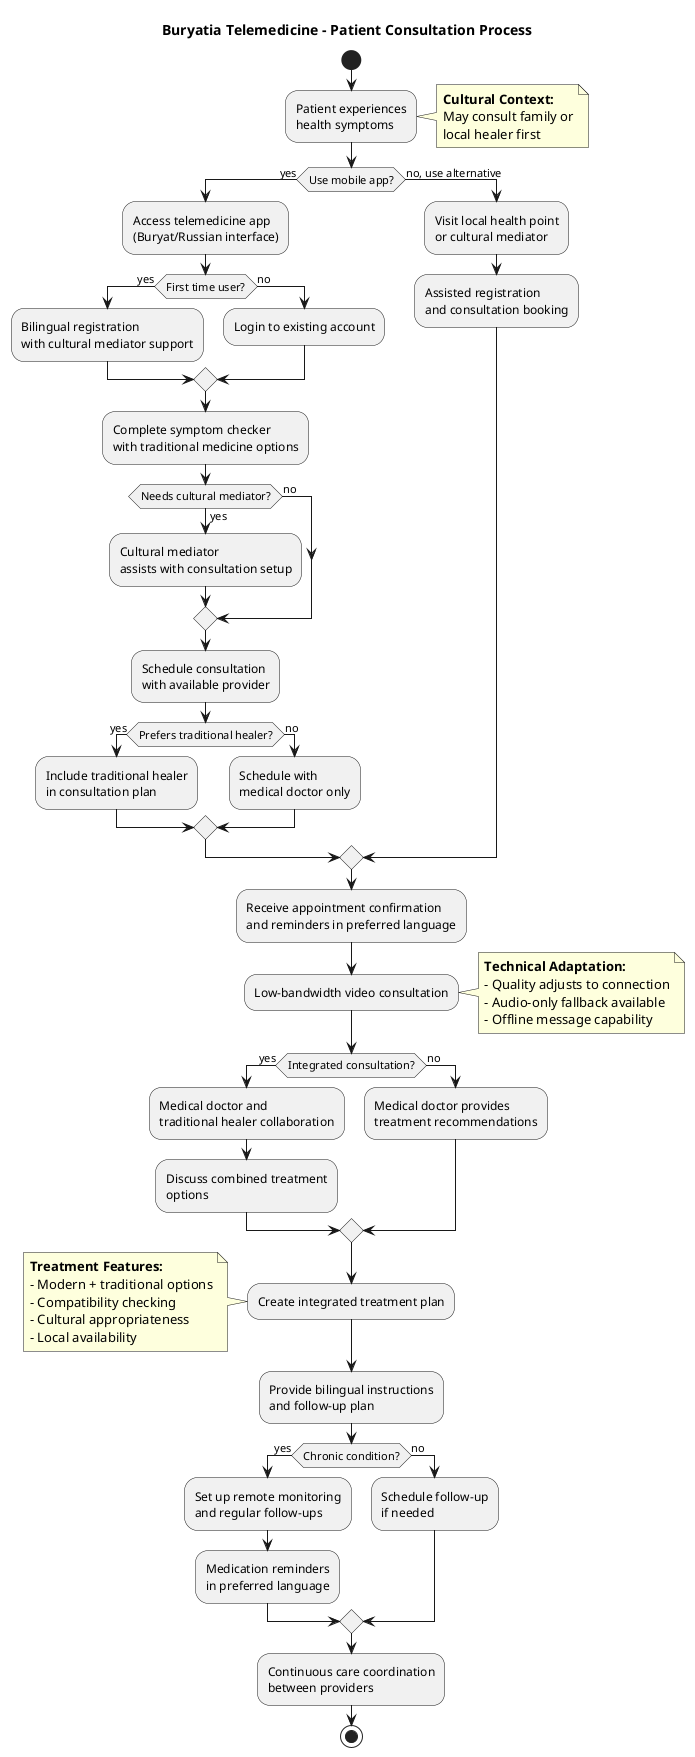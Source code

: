 @startuml
!define BPMN
!include <tupadr3/common>
!include <tupadr3/font-awesome/users>
!include <tupadr3/font-awesome/heart>
!include <tupadr3/font-awesome/stethoscope>
!include <tupadr3/font-awesome/mobile>

title Buryatia Telemedicine - Patient Consultation Process

start

:Patient experiences\nhealth symptoms;
note right
  **Cultural Context:**
  May consult family or
  local healer first
end note

if (Use mobile app?) then (yes)
  :Access telemedicine app\n(Buryat/Russian interface);
  if (First time user?) then (yes)
    :Bilingual registration\nwith cultural mediator support;
  else (no)
    :Login to existing account;
  endif
  
  :Complete symptom checker\nwith traditional medicine options;
  
  if (Needs cultural mediator?) then (yes)
    :Cultural mediator\nassists with consultation setup;
  else (no)
  endif
  
  :Schedule consultation\nwith available provider;
  
  if (Prefers traditional healer?) then (yes)
    :Include traditional healer\nin consultation plan;
  else (no)
    :Schedule with\nmedical doctor only;
  endif
  
else (no, use alternative)
  :Visit local health point\nor cultural mediator;
  :Assisted registration\nand consultation booking;
endif

:Receive appointment confirmation\nand reminders in preferred language;

:Low-bandwidth video consultation;
note right
  **Technical Adaptation:**
  - Quality adjusts to connection
  - Audio-only fallback available
  - Offline message capability
end note

if (Integrated consultation?) then (yes)
  :Medical doctor and\ntraditional healer collaboration;
  :Discuss combined treatment\noptions;
else (no)
  :Medical doctor provides\ntreatment recommendations;
endif

:Create integrated treatment plan;
note left
  **Treatment Features:**
  - Modern + traditional options
  - Compatibility checking
  - Cultural appropriateness
  - Local availability
end note

:Provide bilingual instructions\nand follow-up plan;

if (Chronic condition?) then (yes)
  :Set up remote monitoring\nand regular follow-ups;
  :Medication reminders\nin preferred language;
else (no)
  :Schedule follow-up\nif needed;
endif

:Continuous care coordination\nbetween providers;

stop

@enduml
